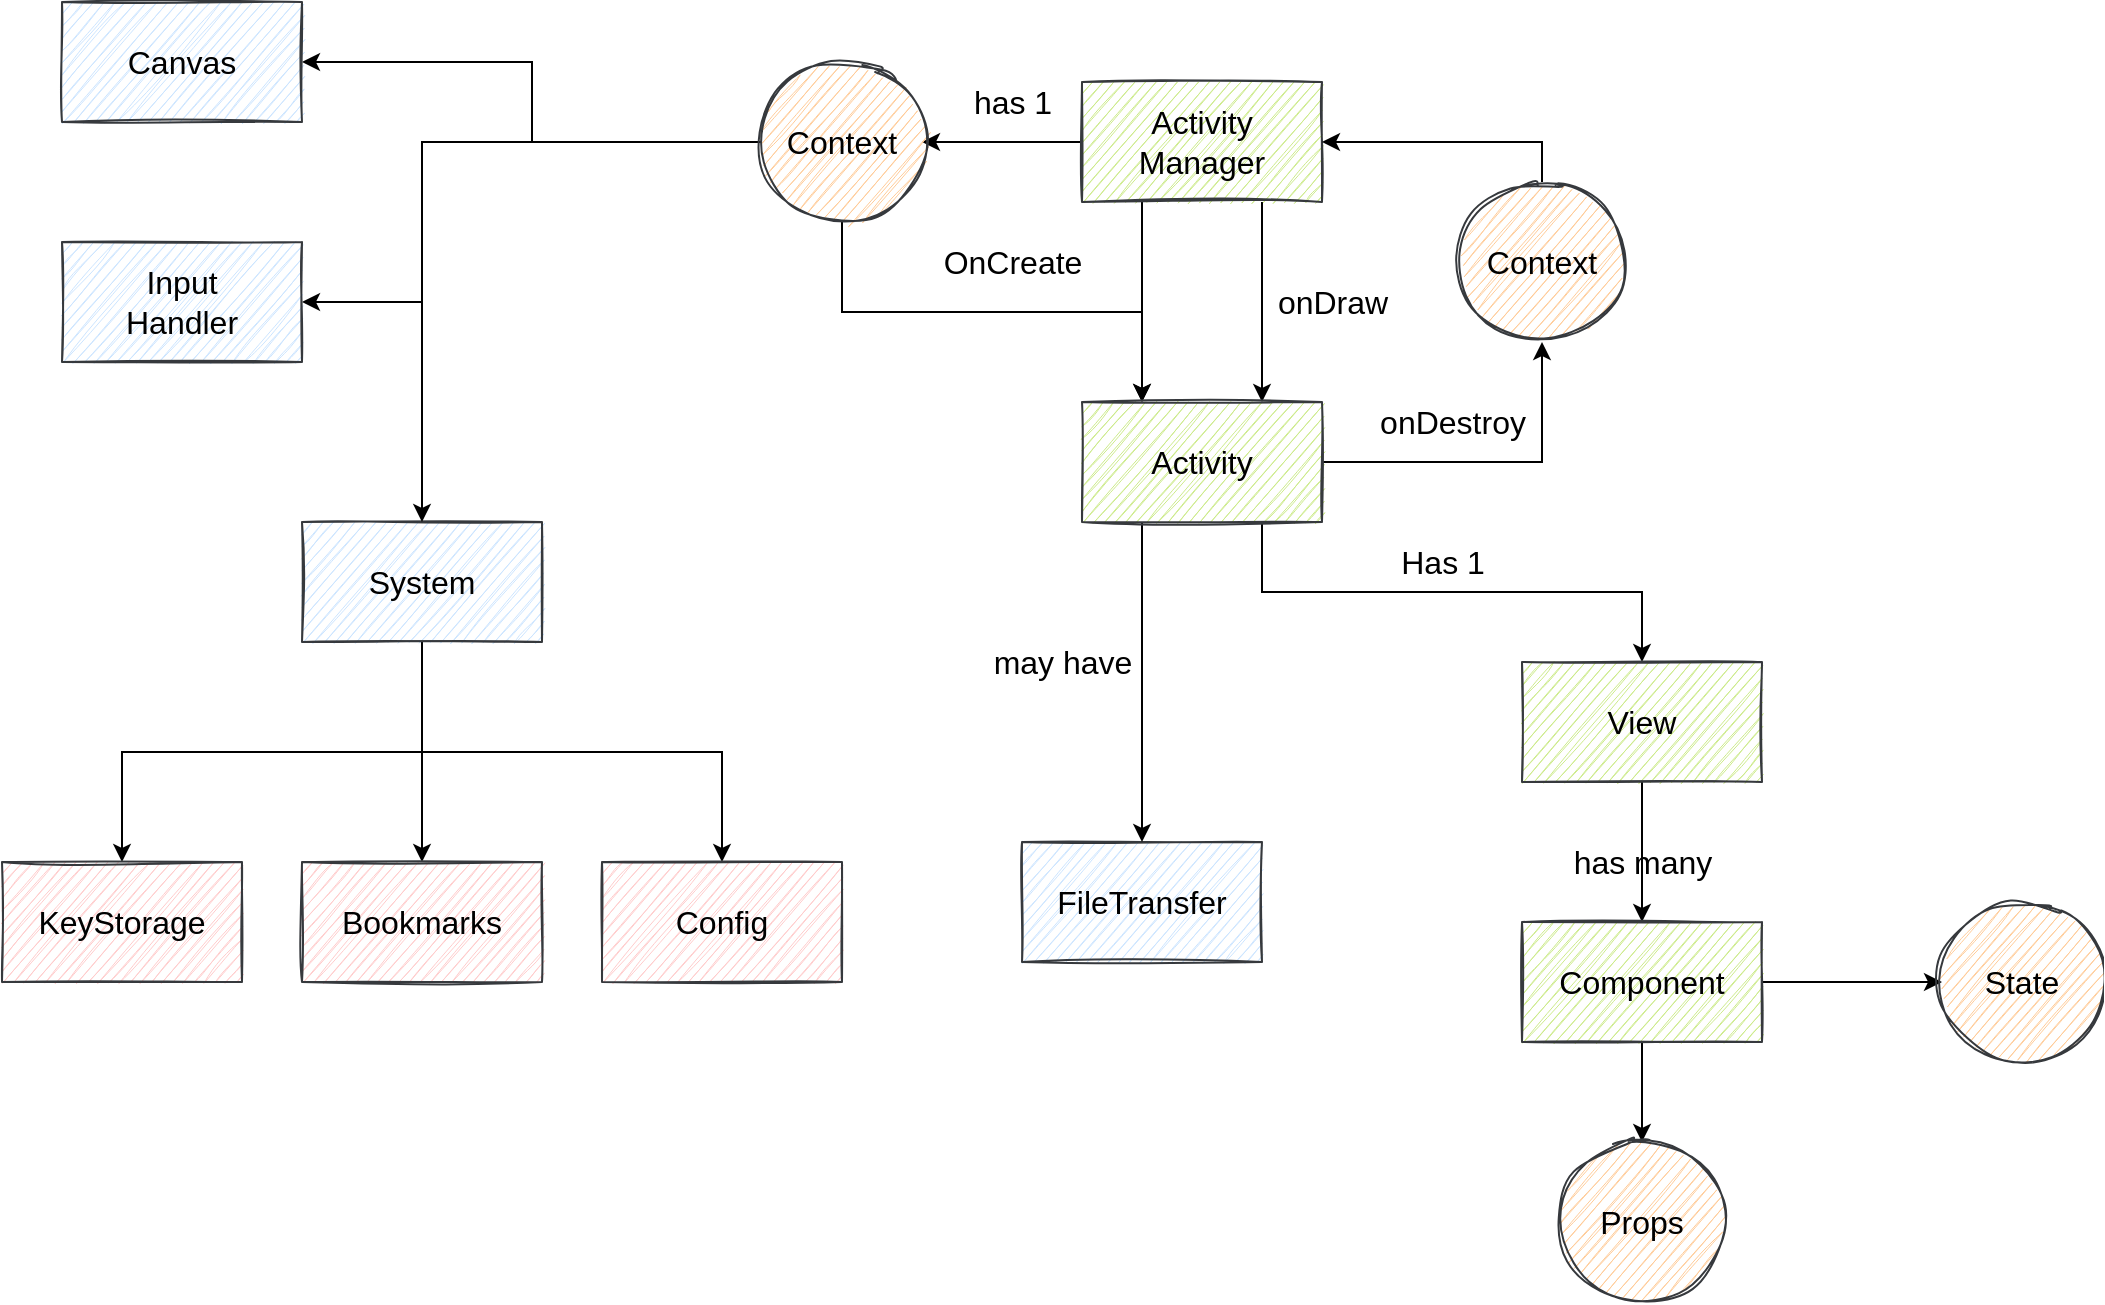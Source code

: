 <mxfile version="13.6.2" type="device"><diagram id="38W8qqbr2ERVeYZfRmVD" name="Page-1"><mxGraphModel dx="1422" dy="811" grid="1" gridSize="10" guides="1" tooltips="1" connect="1" arrows="1" fold="1" page="1" pageScale="1" pageWidth="827" pageHeight="1169" math="0" shadow="0"><root><mxCell id="0"/><mxCell id="1" parent="0"/><mxCell id="8sl9iOuND_O5NMOHTWpF-5" style="edgeStyle=orthogonalEdgeStyle;rounded=0;orthogonalLoop=1;jettySize=auto;html=1;exitX=0.5;exitY=1;exitDx=0;exitDy=0;fontSize=16;" edge="1" parent="1" source="8sl9iOuND_O5NMOHTWpF-1" target="8sl9iOuND_O5NMOHTWpF-2"><mxGeometry relative="1" as="geometry"/></mxCell><mxCell id="8sl9iOuND_O5NMOHTWpF-6" style="edgeStyle=orthogonalEdgeStyle;rounded=0;orthogonalLoop=1;jettySize=auto;html=1;exitX=0.5;exitY=1;exitDx=0;exitDy=0;fontSize=16;" edge="1" parent="1" source="8sl9iOuND_O5NMOHTWpF-1" target="8sl9iOuND_O5NMOHTWpF-3"><mxGeometry relative="1" as="geometry"/></mxCell><mxCell id="8sl9iOuND_O5NMOHTWpF-7" style="edgeStyle=orthogonalEdgeStyle;rounded=0;orthogonalLoop=1;jettySize=auto;html=1;exitX=0.5;exitY=1;exitDx=0;exitDy=0;fontSize=16;" edge="1" parent="1" source="8sl9iOuND_O5NMOHTWpF-1" target="8sl9iOuND_O5NMOHTWpF-4"><mxGeometry relative="1" as="geometry"/></mxCell><mxCell id="8sl9iOuND_O5NMOHTWpF-1" value="System" style="rounded=0;whiteSpace=wrap;html=1;sketch=1;fillColor=#cce5ff;strokeColor=#36393d;fontSize=16;" vertex="1" parent="1"><mxGeometry x="160" y="300" width="120" height="60" as="geometry"/></mxCell><mxCell id="8sl9iOuND_O5NMOHTWpF-2" value="KeyStorage" style="rounded=0;whiteSpace=wrap;html=1;sketch=1;fillColor=#ffcccc;strokeColor=#36393d;fontSize=16;" vertex="1" parent="1"><mxGeometry x="10" y="470" width="120" height="60" as="geometry"/></mxCell><mxCell id="8sl9iOuND_O5NMOHTWpF-3" value="Bookmarks" style="rounded=0;whiteSpace=wrap;html=1;sketch=1;fillColor=#ffcccc;strokeColor=#36393d;fontSize=16;" vertex="1" parent="1"><mxGeometry x="160" y="470" width="120" height="60" as="geometry"/></mxCell><mxCell id="8sl9iOuND_O5NMOHTWpF-4" value="Config" style="rounded=0;whiteSpace=wrap;html=1;sketch=1;fillColor=#ffcccc;strokeColor=#36393d;fontSize=16;" vertex="1" parent="1"><mxGeometry x="310" y="470" width="120" height="60" as="geometry"/></mxCell><mxCell id="8sl9iOuND_O5NMOHTWpF-12" style="edgeStyle=orthogonalEdgeStyle;rounded=0;orthogonalLoop=1;jettySize=auto;html=1;exitX=0;exitY=0.5;exitDx=0;exitDy=0;fontSize=16;" edge="1" parent="1" source="8sl9iOuND_O5NMOHTWpF-8" target="8sl9iOuND_O5NMOHTWpF-11"><mxGeometry relative="1" as="geometry"/></mxCell><mxCell id="8sl9iOuND_O5NMOHTWpF-28" style="edgeStyle=orthogonalEdgeStyle;rounded=0;orthogonalLoop=1;jettySize=auto;html=1;exitX=0.75;exitY=1;exitDx=0;exitDy=0;entryX=0.75;entryY=0;entryDx=0;entryDy=0;fontSize=16;" edge="1" parent="1" source="8sl9iOuND_O5NMOHTWpF-8" target="8sl9iOuND_O5NMOHTWpF-20"><mxGeometry relative="1" as="geometry"/></mxCell><mxCell id="8sl9iOuND_O5NMOHTWpF-30" style="edgeStyle=orthogonalEdgeStyle;rounded=0;orthogonalLoop=1;jettySize=auto;html=1;exitX=0.25;exitY=1;exitDx=0;exitDy=0;entryX=0.25;entryY=0;entryDx=0;entryDy=0;fontSize=16;" edge="1" parent="1" source="8sl9iOuND_O5NMOHTWpF-8" target="8sl9iOuND_O5NMOHTWpF-20"><mxGeometry relative="1" as="geometry"/></mxCell><mxCell id="8sl9iOuND_O5NMOHTWpF-8" value="Activity&lt;br&gt;Manager" style="rounded=0;whiteSpace=wrap;html=1;sketch=1;fillColor=#cdeb8b;strokeColor=#36393d;fontSize=16;" vertex="1" parent="1"><mxGeometry x="550" y="80" width="120" height="60" as="geometry"/></mxCell><mxCell id="8sl9iOuND_O5NMOHTWpF-17" style="edgeStyle=orthogonalEdgeStyle;rounded=0;orthogonalLoop=1;jettySize=auto;html=1;exitX=0;exitY=0.5;exitDx=0;exitDy=0;entryX=1;entryY=0.5;entryDx=0;entryDy=0;fontSize=16;" edge="1" parent="1" source="8sl9iOuND_O5NMOHTWpF-11" target="8sl9iOuND_O5NMOHTWpF-15"><mxGeometry relative="1" as="geometry"/></mxCell><mxCell id="8sl9iOuND_O5NMOHTWpF-18" style="edgeStyle=orthogonalEdgeStyle;rounded=0;orthogonalLoop=1;jettySize=auto;html=1;exitX=0;exitY=0.5;exitDx=0;exitDy=0;entryX=1;entryY=0.5;entryDx=0;entryDy=0;fontSize=16;" edge="1" parent="1" source="8sl9iOuND_O5NMOHTWpF-11" target="8sl9iOuND_O5NMOHTWpF-16"><mxGeometry relative="1" as="geometry"><Array as="points"><mxPoint x="220" y="110"/><mxPoint x="220" y="190"/></Array></mxGeometry></mxCell><mxCell id="8sl9iOuND_O5NMOHTWpF-19" style="edgeStyle=orthogonalEdgeStyle;rounded=0;orthogonalLoop=1;jettySize=auto;html=1;exitX=0;exitY=0.5;exitDx=0;exitDy=0;entryX=0.5;entryY=0;entryDx=0;entryDy=0;fontSize=16;" edge="1" parent="1" source="8sl9iOuND_O5NMOHTWpF-11" target="8sl9iOuND_O5NMOHTWpF-1"><mxGeometry relative="1" as="geometry"><Array as="points"><mxPoint x="220" y="110"/></Array></mxGeometry></mxCell><mxCell id="8sl9iOuND_O5NMOHTWpF-31" style="edgeStyle=orthogonalEdgeStyle;rounded=0;orthogonalLoop=1;jettySize=auto;html=1;exitX=0.5;exitY=1;exitDx=0;exitDy=0;entryX=0.25;entryY=0;entryDx=0;entryDy=0;fontSize=16;" edge="1" parent="1" source="8sl9iOuND_O5NMOHTWpF-11" target="8sl9iOuND_O5NMOHTWpF-20"><mxGeometry relative="1" as="geometry"/></mxCell><mxCell id="8sl9iOuND_O5NMOHTWpF-11" value="Context" style="ellipse;whiteSpace=wrap;html=1;aspect=fixed;sketch=1;fontSize=16;fillColor=#ffcc99;strokeColor=#36393d;" vertex="1" parent="1"><mxGeometry x="390" y="70" width="80" height="80" as="geometry"/></mxCell><mxCell id="8sl9iOuND_O5NMOHTWpF-13" value="has 1" style="text;html=1;align=center;verticalAlign=middle;resizable=0;points=[];autosize=1;fontSize=16;" vertex="1" parent="1"><mxGeometry x="490" y="80" width="50" height="20" as="geometry"/></mxCell><mxCell id="8sl9iOuND_O5NMOHTWpF-14" value="FileTransfer" style="rounded=0;whiteSpace=wrap;html=1;sketch=1;fillColor=#cce5ff;strokeColor=#36393d;fontSize=16;" vertex="1" parent="1"><mxGeometry x="520" y="460" width="120" height="60" as="geometry"/></mxCell><mxCell id="8sl9iOuND_O5NMOHTWpF-15" value="Canvas" style="rounded=0;whiteSpace=wrap;html=1;sketch=1;fillColor=#cce5ff;strokeColor=#36393d;fontSize=16;" vertex="1" parent="1"><mxGeometry x="40" y="40" width="120" height="60" as="geometry"/></mxCell><mxCell id="8sl9iOuND_O5NMOHTWpF-16" value="Input&lt;br&gt;Handler" style="rounded=0;whiteSpace=wrap;html=1;sketch=1;fillColor=#cce5ff;strokeColor=#36393d;fontSize=16;" vertex="1" parent="1"><mxGeometry x="40" y="160" width="120" height="60" as="geometry"/></mxCell><mxCell id="8sl9iOuND_O5NMOHTWpF-24" style="edgeStyle=orthogonalEdgeStyle;rounded=0;orthogonalLoop=1;jettySize=auto;html=1;exitX=1;exitY=0.5;exitDx=0;exitDy=0;entryX=0.5;entryY=1;entryDx=0;entryDy=0;fontSize=16;" edge="1" parent="1" source="8sl9iOuND_O5NMOHTWpF-20" target="8sl9iOuND_O5NMOHTWpF-23"><mxGeometry relative="1" as="geometry"/></mxCell><mxCell id="8sl9iOuND_O5NMOHTWpF-32" style="edgeStyle=orthogonalEdgeStyle;rounded=0;orthogonalLoop=1;jettySize=auto;html=1;exitX=0.25;exitY=1;exitDx=0;exitDy=0;fontSize=16;" edge="1" parent="1" source="8sl9iOuND_O5NMOHTWpF-20" target="8sl9iOuND_O5NMOHTWpF-14"><mxGeometry relative="1" as="geometry"/></mxCell><mxCell id="8sl9iOuND_O5NMOHTWpF-35" style="edgeStyle=orthogonalEdgeStyle;rounded=0;orthogonalLoop=1;jettySize=auto;html=1;exitX=0.75;exitY=1;exitDx=0;exitDy=0;entryX=0.5;entryY=0;entryDx=0;entryDy=0;fontSize=16;" edge="1" parent="1" source="8sl9iOuND_O5NMOHTWpF-20" target="8sl9iOuND_O5NMOHTWpF-34"><mxGeometry relative="1" as="geometry"/></mxCell><mxCell id="8sl9iOuND_O5NMOHTWpF-20" value="Activity" style="rounded=0;whiteSpace=wrap;html=1;sketch=1;fillColor=#cdeb8b;strokeColor=#36393d;fontSize=16;" vertex="1" parent="1"><mxGeometry x="550" y="240" width="120" height="60" as="geometry"/></mxCell><mxCell id="8sl9iOuND_O5NMOHTWpF-25" style="edgeStyle=orthogonalEdgeStyle;rounded=0;orthogonalLoop=1;jettySize=auto;html=1;exitX=0.5;exitY=0;exitDx=0;exitDy=0;entryX=1;entryY=0.5;entryDx=0;entryDy=0;fontSize=16;" edge="1" parent="1" source="8sl9iOuND_O5NMOHTWpF-23" target="8sl9iOuND_O5NMOHTWpF-8"><mxGeometry relative="1" as="geometry"/></mxCell><mxCell id="8sl9iOuND_O5NMOHTWpF-23" value="Context" style="ellipse;whiteSpace=wrap;html=1;aspect=fixed;sketch=1;fontSize=16;fillColor=#ffcc99;strokeColor=#36393d;" vertex="1" parent="1"><mxGeometry x="740" y="130" width="80" height="80" as="geometry"/></mxCell><mxCell id="8sl9iOuND_O5NMOHTWpF-26" value="onDestroy" style="text;html=1;align=center;verticalAlign=middle;resizable=0;points=[];autosize=1;fontSize=16;" vertex="1" parent="1"><mxGeometry x="690" y="240" width="90" height="20" as="geometry"/></mxCell><mxCell id="8sl9iOuND_O5NMOHTWpF-27" value="OnCreate" style="text;html=1;align=center;verticalAlign=middle;resizable=0;points=[];autosize=1;fontSize=16;" vertex="1" parent="1"><mxGeometry x="475" y="160" width="80" height="20" as="geometry"/></mxCell><mxCell id="8sl9iOuND_O5NMOHTWpF-29" value="onDraw" style="text;html=1;align=center;verticalAlign=middle;resizable=0;points=[];autosize=1;fontSize=16;" vertex="1" parent="1"><mxGeometry x="640" y="180" width="70" height="20" as="geometry"/></mxCell><mxCell id="8sl9iOuND_O5NMOHTWpF-33" value="may have" style="text;html=1;align=center;verticalAlign=middle;resizable=0;points=[];autosize=1;fontSize=16;" vertex="1" parent="1"><mxGeometry x="500" y="360" width="80" height="20" as="geometry"/></mxCell><mxCell id="8sl9iOuND_O5NMOHTWpF-38" style="edgeStyle=orthogonalEdgeStyle;rounded=0;orthogonalLoop=1;jettySize=auto;html=1;exitX=0.5;exitY=1;exitDx=0;exitDy=0;fontSize=16;" edge="1" parent="1" source="8sl9iOuND_O5NMOHTWpF-34" target="8sl9iOuND_O5NMOHTWpF-37"><mxGeometry relative="1" as="geometry"/></mxCell><mxCell id="8sl9iOuND_O5NMOHTWpF-34" value="View" style="rounded=0;whiteSpace=wrap;html=1;sketch=1;fillColor=#cdeb8b;strokeColor=#36393d;fontSize=16;" vertex="1" parent="1"><mxGeometry x="770" y="370" width="120" height="60" as="geometry"/></mxCell><mxCell id="8sl9iOuND_O5NMOHTWpF-36" value="Has 1" style="text;html=1;align=center;verticalAlign=middle;resizable=0;points=[];autosize=1;fontSize=16;" vertex="1" parent="1"><mxGeometry x="700" y="310" width="60" height="20" as="geometry"/></mxCell><mxCell id="8sl9iOuND_O5NMOHTWpF-42" style="edgeStyle=orthogonalEdgeStyle;rounded=0;orthogonalLoop=1;jettySize=auto;html=1;exitX=1;exitY=0.5;exitDx=0;exitDy=0;fontSize=16;" edge="1" parent="1" source="8sl9iOuND_O5NMOHTWpF-37" target="8sl9iOuND_O5NMOHTWpF-41"><mxGeometry relative="1" as="geometry"/></mxCell><mxCell id="8sl9iOuND_O5NMOHTWpF-44" style="edgeStyle=orthogonalEdgeStyle;rounded=0;orthogonalLoop=1;jettySize=auto;html=1;exitX=0.5;exitY=1;exitDx=0;exitDy=0;entryX=0.5;entryY=0;entryDx=0;entryDy=0;fontSize=16;" edge="1" parent="1" source="8sl9iOuND_O5NMOHTWpF-37" target="8sl9iOuND_O5NMOHTWpF-43"><mxGeometry relative="1" as="geometry"/></mxCell><mxCell id="8sl9iOuND_O5NMOHTWpF-37" value="Component" style="rounded=0;whiteSpace=wrap;html=1;sketch=1;fillColor=#cdeb8b;strokeColor=#36393d;fontSize=16;" vertex="1" parent="1"><mxGeometry x="770" y="500" width="120" height="60" as="geometry"/></mxCell><mxCell id="8sl9iOuND_O5NMOHTWpF-39" value="has many" style="text;html=1;align=center;verticalAlign=middle;resizable=0;points=[];autosize=1;fontSize=16;" vertex="1" parent="1"><mxGeometry x="790" y="460" width="80" height="20" as="geometry"/></mxCell><mxCell id="8sl9iOuND_O5NMOHTWpF-41" value="State" style="ellipse;whiteSpace=wrap;html=1;aspect=fixed;sketch=1;fontSize=16;fillColor=#ffcc99;strokeColor=#36393d;" vertex="1" parent="1"><mxGeometry x="980" y="490" width="80" height="80" as="geometry"/></mxCell><mxCell id="8sl9iOuND_O5NMOHTWpF-43" value="Props" style="ellipse;whiteSpace=wrap;html=1;aspect=fixed;sketch=1;fontSize=16;fillColor=#ffcc99;strokeColor=#36393d;" vertex="1" parent="1"><mxGeometry x="790" y="610" width="80" height="80" as="geometry"/></mxCell></root></mxGraphModel></diagram></mxfile>